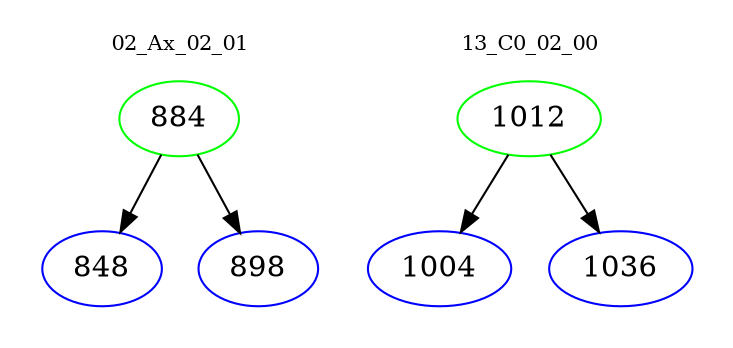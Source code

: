 digraph{
subgraph cluster_0 {
color = white
label = "02_Ax_02_01";
fontsize=10;
T0_884 [label="884", color="green"]
T0_884 -> T0_848 [color="black"]
T0_848 [label="848", color="blue"]
T0_884 -> T0_898 [color="black"]
T0_898 [label="898", color="blue"]
}
subgraph cluster_1 {
color = white
label = "13_C0_02_00";
fontsize=10;
T1_1012 [label="1012", color="green"]
T1_1012 -> T1_1004 [color="black"]
T1_1004 [label="1004", color="blue"]
T1_1012 -> T1_1036 [color="black"]
T1_1036 [label="1036", color="blue"]
}
}
